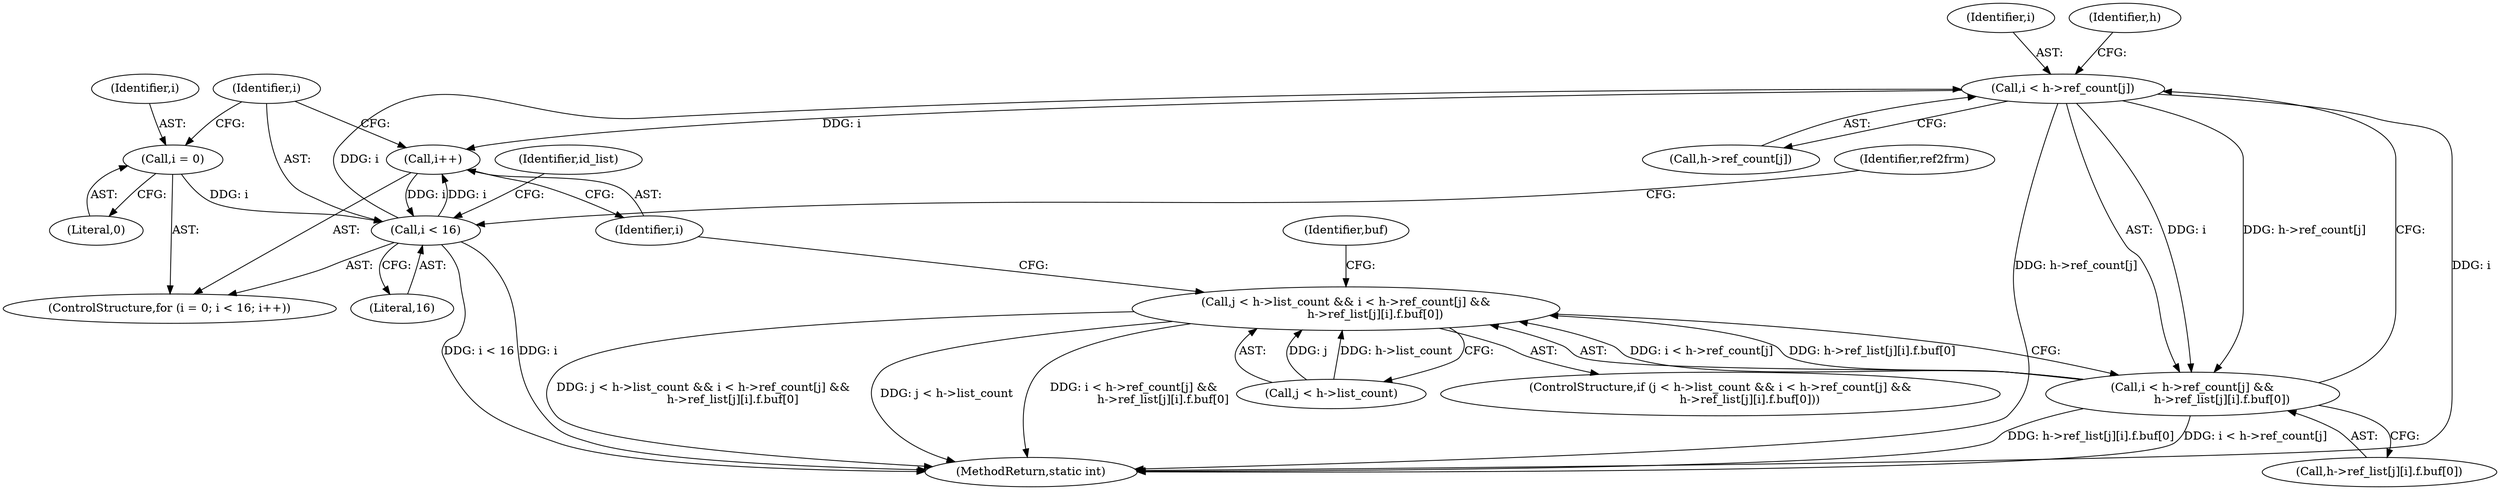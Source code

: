 digraph "0_FFmpeg_29ffeef5e73b8f41ff3a3f2242d356759c66f91f@array" {
"1003035" [label="(Call,i < h->ref_count[j])"];
"1003016" [label="(Call,i < 16)"];
"1003019" [label="(Call,i++)"];
"1003035" [label="(Call,i < h->ref_count[j])"];
"1003013" [label="(Call,i = 0)"];
"1003034" [label="(Call,i < h->ref_count[j] &&\n                h->ref_list[j][i].f.buf[0])"];
"1003028" [label="(Call,j < h->list_count && i < h->ref_count[j] &&\n                h->ref_list[j][i].f.buf[0])"];
"1003016" [label="(Call,i < 16)"];
"1003029" [label="(Call,j < h->list_count)"];
"1003018" [label="(Literal,16)"];
"1003017" [label="(Identifier,i)"];
"1003015" [label="(Literal,0)"];
"1003019" [label="(Call,i++)"];
"1003035" [label="(Call,i < h->ref_count[j])"];
"1003013" [label="(Call,i = 0)"];
"1003036" [label="(Identifier,i)"];
"1003037" [label="(Call,h->ref_count[j])"];
"1003042" [label="(Call,h->ref_list[j][i].f.buf[0])"];
"1003020" [label="(Identifier,i)"];
"1003014" [label="(Identifier,i)"];
"1003024" [label="(Identifier,id_list)"];
"1003059" [label="(Identifier,buf)"];
"1003012" [label="(ControlStructure,for (i = 0; i < 16; i++))"];
"1003028" [label="(Call,j < h->list_count && i < h->ref_count[j] &&\n                h->ref_list[j][i].f.buf[0])"];
"1003034" [label="(Call,i < h->ref_count[j] &&\n                h->ref_list[j][i].f.buf[0])"];
"1003426" [label="(MethodReturn,static int)"];
"1003048" [label="(Identifier,h)"];
"1003155" [label="(Identifier,ref2frm)"];
"1003027" [label="(ControlStructure,if (j < h->list_count && i < h->ref_count[j] &&\n                h->ref_list[j][i].f.buf[0]))"];
"1003035" -> "1003034"  [label="AST: "];
"1003035" -> "1003037"  [label="CFG: "];
"1003036" -> "1003035"  [label="AST: "];
"1003037" -> "1003035"  [label="AST: "];
"1003048" -> "1003035"  [label="CFG: "];
"1003034" -> "1003035"  [label="CFG: "];
"1003035" -> "1003426"  [label="DDG: h->ref_count[j]"];
"1003035" -> "1003426"  [label="DDG: i"];
"1003035" -> "1003019"  [label="DDG: i"];
"1003035" -> "1003034"  [label="DDG: i"];
"1003035" -> "1003034"  [label="DDG: h->ref_count[j]"];
"1003016" -> "1003035"  [label="DDG: i"];
"1003016" -> "1003012"  [label="AST: "];
"1003016" -> "1003018"  [label="CFG: "];
"1003017" -> "1003016"  [label="AST: "];
"1003018" -> "1003016"  [label="AST: "];
"1003024" -> "1003016"  [label="CFG: "];
"1003155" -> "1003016"  [label="CFG: "];
"1003016" -> "1003426"  [label="DDG: i"];
"1003016" -> "1003426"  [label="DDG: i < 16"];
"1003019" -> "1003016"  [label="DDG: i"];
"1003013" -> "1003016"  [label="DDG: i"];
"1003016" -> "1003019"  [label="DDG: i"];
"1003019" -> "1003012"  [label="AST: "];
"1003019" -> "1003020"  [label="CFG: "];
"1003020" -> "1003019"  [label="AST: "];
"1003017" -> "1003019"  [label="CFG: "];
"1003013" -> "1003012"  [label="AST: "];
"1003013" -> "1003015"  [label="CFG: "];
"1003014" -> "1003013"  [label="AST: "];
"1003015" -> "1003013"  [label="AST: "];
"1003017" -> "1003013"  [label="CFG: "];
"1003034" -> "1003028"  [label="AST: "];
"1003034" -> "1003042"  [label="CFG: "];
"1003042" -> "1003034"  [label="AST: "];
"1003028" -> "1003034"  [label="CFG: "];
"1003034" -> "1003426"  [label="DDG: h->ref_list[j][i].f.buf[0]"];
"1003034" -> "1003426"  [label="DDG: i < h->ref_count[j]"];
"1003034" -> "1003028"  [label="DDG: i < h->ref_count[j]"];
"1003034" -> "1003028"  [label="DDG: h->ref_list[j][i].f.buf[0]"];
"1003028" -> "1003027"  [label="AST: "];
"1003028" -> "1003029"  [label="CFG: "];
"1003029" -> "1003028"  [label="AST: "];
"1003059" -> "1003028"  [label="CFG: "];
"1003020" -> "1003028"  [label="CFG: "];
"1003028" -> "1003426"  [label="DDG: j < h->list_count && i < h->ref_count[j] &&\n                h->ref_list[j][i].f.buf[0]"];
"1003028" -> "1003426"  [label="DDG: j < h->list_count"];
"1003028" -> "1003426"  [label="DDG: i < h->ref_count[j] &&\n                h->ref_list[j][i].f.buf[0]"];
"1003029" -> "1003028"  [label="DDG: j"];
"1003029" -> "1003028"  [label="DDG: h->list_count"];
}
